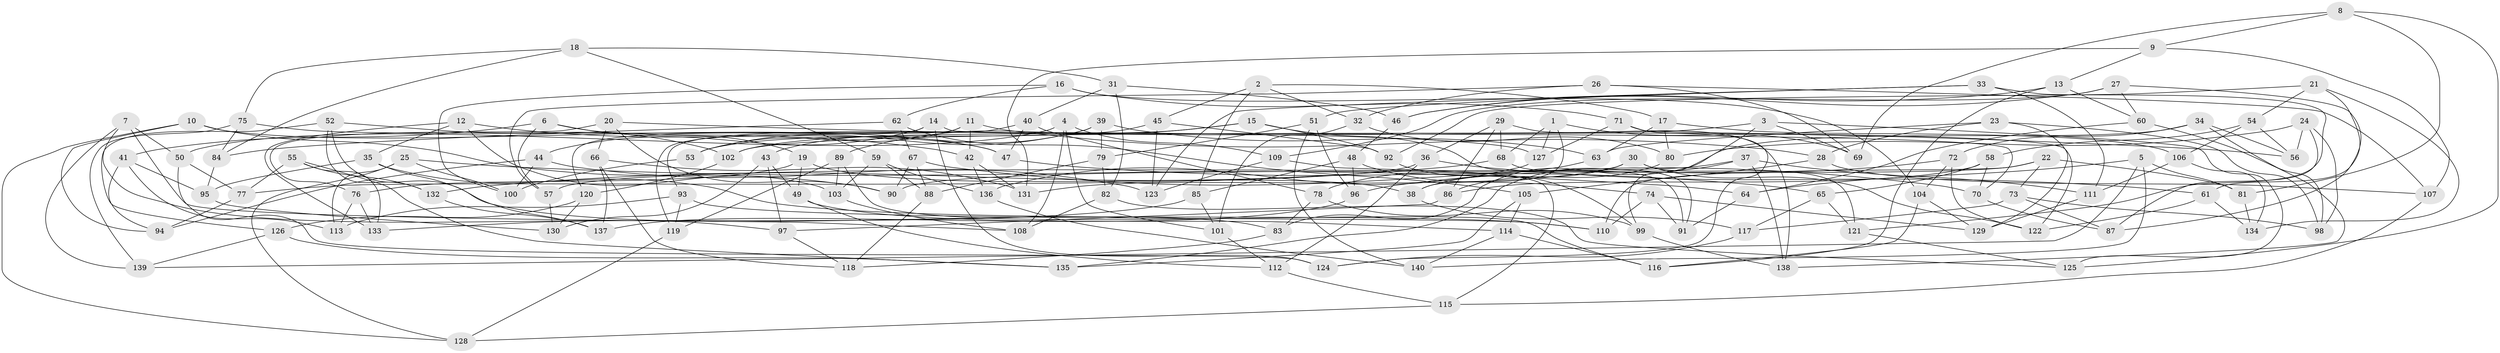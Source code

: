 // Generated by graph-tools (version 1.1) at 2025/38/03/09/25 02:38:09]
// undirected, 140 vertices, 280 edges
graph export_dot {
graph [start="1"]
  node [color=gray90,style=filled];
  1;
  2;
  3;
  4;
  5;
  6;
  7;
  8;
  9;
  10;
  11;
  12;
  13;
  14;
  15;
  16;
  17;
  18;
  19;
  20;
  21;
  22;
  23;
  24;
  25;
  26;
  27;
  28;
  29;
  30;
  31;
  32;
  33;
  34;
  35;
  36;
  37;
  38;
  39;
  40;
  41;
  42;
  43;
  44;
  45;
  46;
  47;
  48;
  49;
  50;
  51;
  52;
  53;
  54;
  55;
  56;
  57;
  58;
  59;
  60;
  61;
  62;
  63;
  64;
  65;
  66;
  67;
  68;
  69;
  70;
  71;
  72;
  73;
  74;
  75;
  76;
  77;
  78;
  79;
  80;
  81;
  82;
  83;
  84;
  85;
  86;
  87;
  88;
  89;
  90;
  91;
  92;
  93;
  94;
  95;
  96;
  97;
  98;
  99;
  100;
  101;
  102;
  103;
  104;
  105;
  106;
  107;
  108;
  109;
  110;
  111;
  112;
  113;
  114;
  115;
  116;
  117;
  118;
  119;
  120;
  121;
  122;
  123;
  124;
  125;
  126;
  127;
  128;
  129;
  130;
  131;
  132;
  133;
  134;
  135;
  136;
  137;
  138;
  139;
  140;
  1 -- 127;
  1 -- 69;
  1 -- 68;
  1 -- 38;
  2 -- 85;
  2 -- 17;
  2 -- 45;
  2 -- 32;
  3 -- 69;
  3 -- 125;
  3 -- 99;
  3 -- 102;
  4 -- 50;
  4 -- 109;
  4 -- 101;
  4 -- 108;
  5 -- 81;
  5 -- 64;
  5 -- 139;
  5 -- 140;
  6 -- 19;
  6 -- 41;
  6 -- 47;
  6 -- 57;
  7 -- 50;
  7 -- 139;
  7 -- 97;
  7 -- 108;
  8 -- 81;
  8 -- 69;
  8 -- 9;
  8 -- 125;
  9 -- 13;
  9 -- 131;
  9 -- 107;
  10 -- 128;
  10 -- 94;
  10 -- 47;
  10 -- 90;
  11 -- 42;
  11 -- 28;
  11 -- 53;
  11 -- 119;
  12 -- 103;
  12 -- 35;
  12 -- 42;
  12 -- 133;
  13 -- 60;
  13 -- 46;
  13 -- 116;
  14 -- 44;
  14 -- 70;
  14 -- 124;
  14 -- 120;
  15 -- 102;
  15 -- 91;
  15 -- 92;
  15 -- 89;
  16 -- 100;
  16 -- 104;
  16 -- 71;
  16 -- 62;
  17 -- 63;
  17 -- 106;
  17 -- 80;
  18 -- 75;
  18 -- 59;
  18 -- 84;
  18 -- 31;
  19 -- 49;
  19 -- 38;
  19 -- 76;
  20 -- 90;
  20 -- 66;
  20 -- 56;
  20 -- 76;
  21 -- 134;
  21 -- 92;
  21 -- 61;
  21 -- 54;
  22 -- 90;
  22 -- 73;
  22 -- 110;
  22 -- 81;
  23 -- 129;
  23 -- 98;
  23 -- 63;
  23 -- 28;
  24 -- 80;
  24 -- 56;
  24 -- 98;
  24 -- 87;
  25 -- 128;
  25 -- 64;
  25 -- 100;
  25 -- 113;
  26 -- 107;
  26 -- 32;
  26 -- 57;
  26 -- 69;
  27 -- 46;
  27 -- 109;
  27 -- 87;
  27 -- 60;
  28 -- 105;
  28 -- 107;
  29 -- 68;
  29 -- 138;
  29 -- 36;
  29 -- 86;
  30 -- 121;
  30 -- 122;
  30 -- 131;
  30 -- 38;
  31 -- 82;
  31 -- 40;
  31 -- 46;
  32 -- 80;
  32 -- 101;
  33 -- 51;
  33 -- 121;
  33 -- 123;
  33 -- 111;
  34 -- 83;
  34 -- 56;
  34 -- 72;
  34 -- 98;
  35 -- 95;
  35 -- 110;
  35 -- 137;
  36 -- 61;
  36 -- 112;
  36 -- 77;
  37 -- 135;
  37 -- 57;
  37 -- 111;
  37 -- 138;
  38 -- 117;
  39 -- 43;
  39 -- 63;
  39 -- 53;
  39 -- 79;
  40 -- 47;
  40 -- 93;
  40 -- 78;
  41 -- 113;
  41 -- 95;
  41 -- 94;
  42 -- 136;
  42 -- 131;
  43 -- 49;
  43 -- 97;
  43 -- 130;
  44 -- 94;
  44 -- 123;
  44 -- 100;
  45 -- 92;
  45 -- 53;
  45 -- 123;
  46 -- 48;
  47 -- 65;
  48 -- 96;
  48 -- 85;
  48 -- 74;
  49 -- 112;
  49 -- 114;
  50 -- 77;
  50 -- 124;
  51 -- 140;
  51 -- 79;
  51 -- 96;
  52 -- 102;
  52 -- 126;
  52 -- 83;
  52 -- 132;
  53 -- 100;
  54 -- 56;
  54 -- 106;
  54 -- 58;
  55 -- 132;
  55 -- 135;
  55 -- 77;
  55 -- 133;
  57 -- 130;
  58 -- 86;
  58 -- 65;
  58 -- 70;
  59 -- 136;
  59 -- 103;
  59 -- 88;
  60 -- 64;
  60 -- 138;
  61 -- 122;
  61 -- 134;
  62 -- 105;
  62 -- 67;
  62 -- 84;
  63 -- 78;
  64 -- 91;
  65 -- 117;
  65 -- 121;
  66 -- 137;
  66 -- 131;
  66 -- 118;
  67 -- 90;
  67 -- 70;
  67 -- 88;
  68 -- 132;
  68 -- 91;
  70 -- 87;
  71 -- 122;
  71 -- 127;
  71 -- 124;
  72 -- 104;
  72 -- 96;
  72 -- 122;
  73 -- 98;
  73 -- 117;
  73 -- 87;
  74 -- 129;
  74 -- 110;
  74 -- 91;
  75 -- 84;
  75 -- 139;
  75 -- 127;
  76 -- 133;
  76 -- 113;
  77 -- 94;
  78 -- 83;
  78 -- 99;
  79 -- 88;
  79 -- 82;
  80 -- 86;
  81 -- 134;
  82 -- 108;
  82 -- 125;
  83 -- 118;
  84 -- 95;
  85 -- 133;
  85 -- 101;
  86 -- 97;
  88 -- 118;
  89 -- 119;
  89 -- 103;
  89 -- 116;
  92 -- 99;
  93 -- 113;
  93 -- 110;
  93 -- 119;
  95 -- 130;
  96 -- 137;
  97 -- 118;
  99 -- 138;
  101 -- 112;
  102 -- 120;
  103 -- 108;
  104 -- 116;
  104 -- 129;
  105 -- 135;
  105 -- 114;
  106 -- 111;
  106 -- 134;
  107 -- 115;
  109 -- 115;
  109 -- 123;
  111 -- 129;
  112 -- 115;
  114 -- 140;
  114 -- 116;
  115 -- 128;
  117 -- 124;
  119 -- 128;
  120 -- 126;
  120 -- 130;
  121 -- 125;
  126 -- 135;
  126 -- 139;
  127 -- 136;
  132 -- 137;
  136 -- 140;
}
